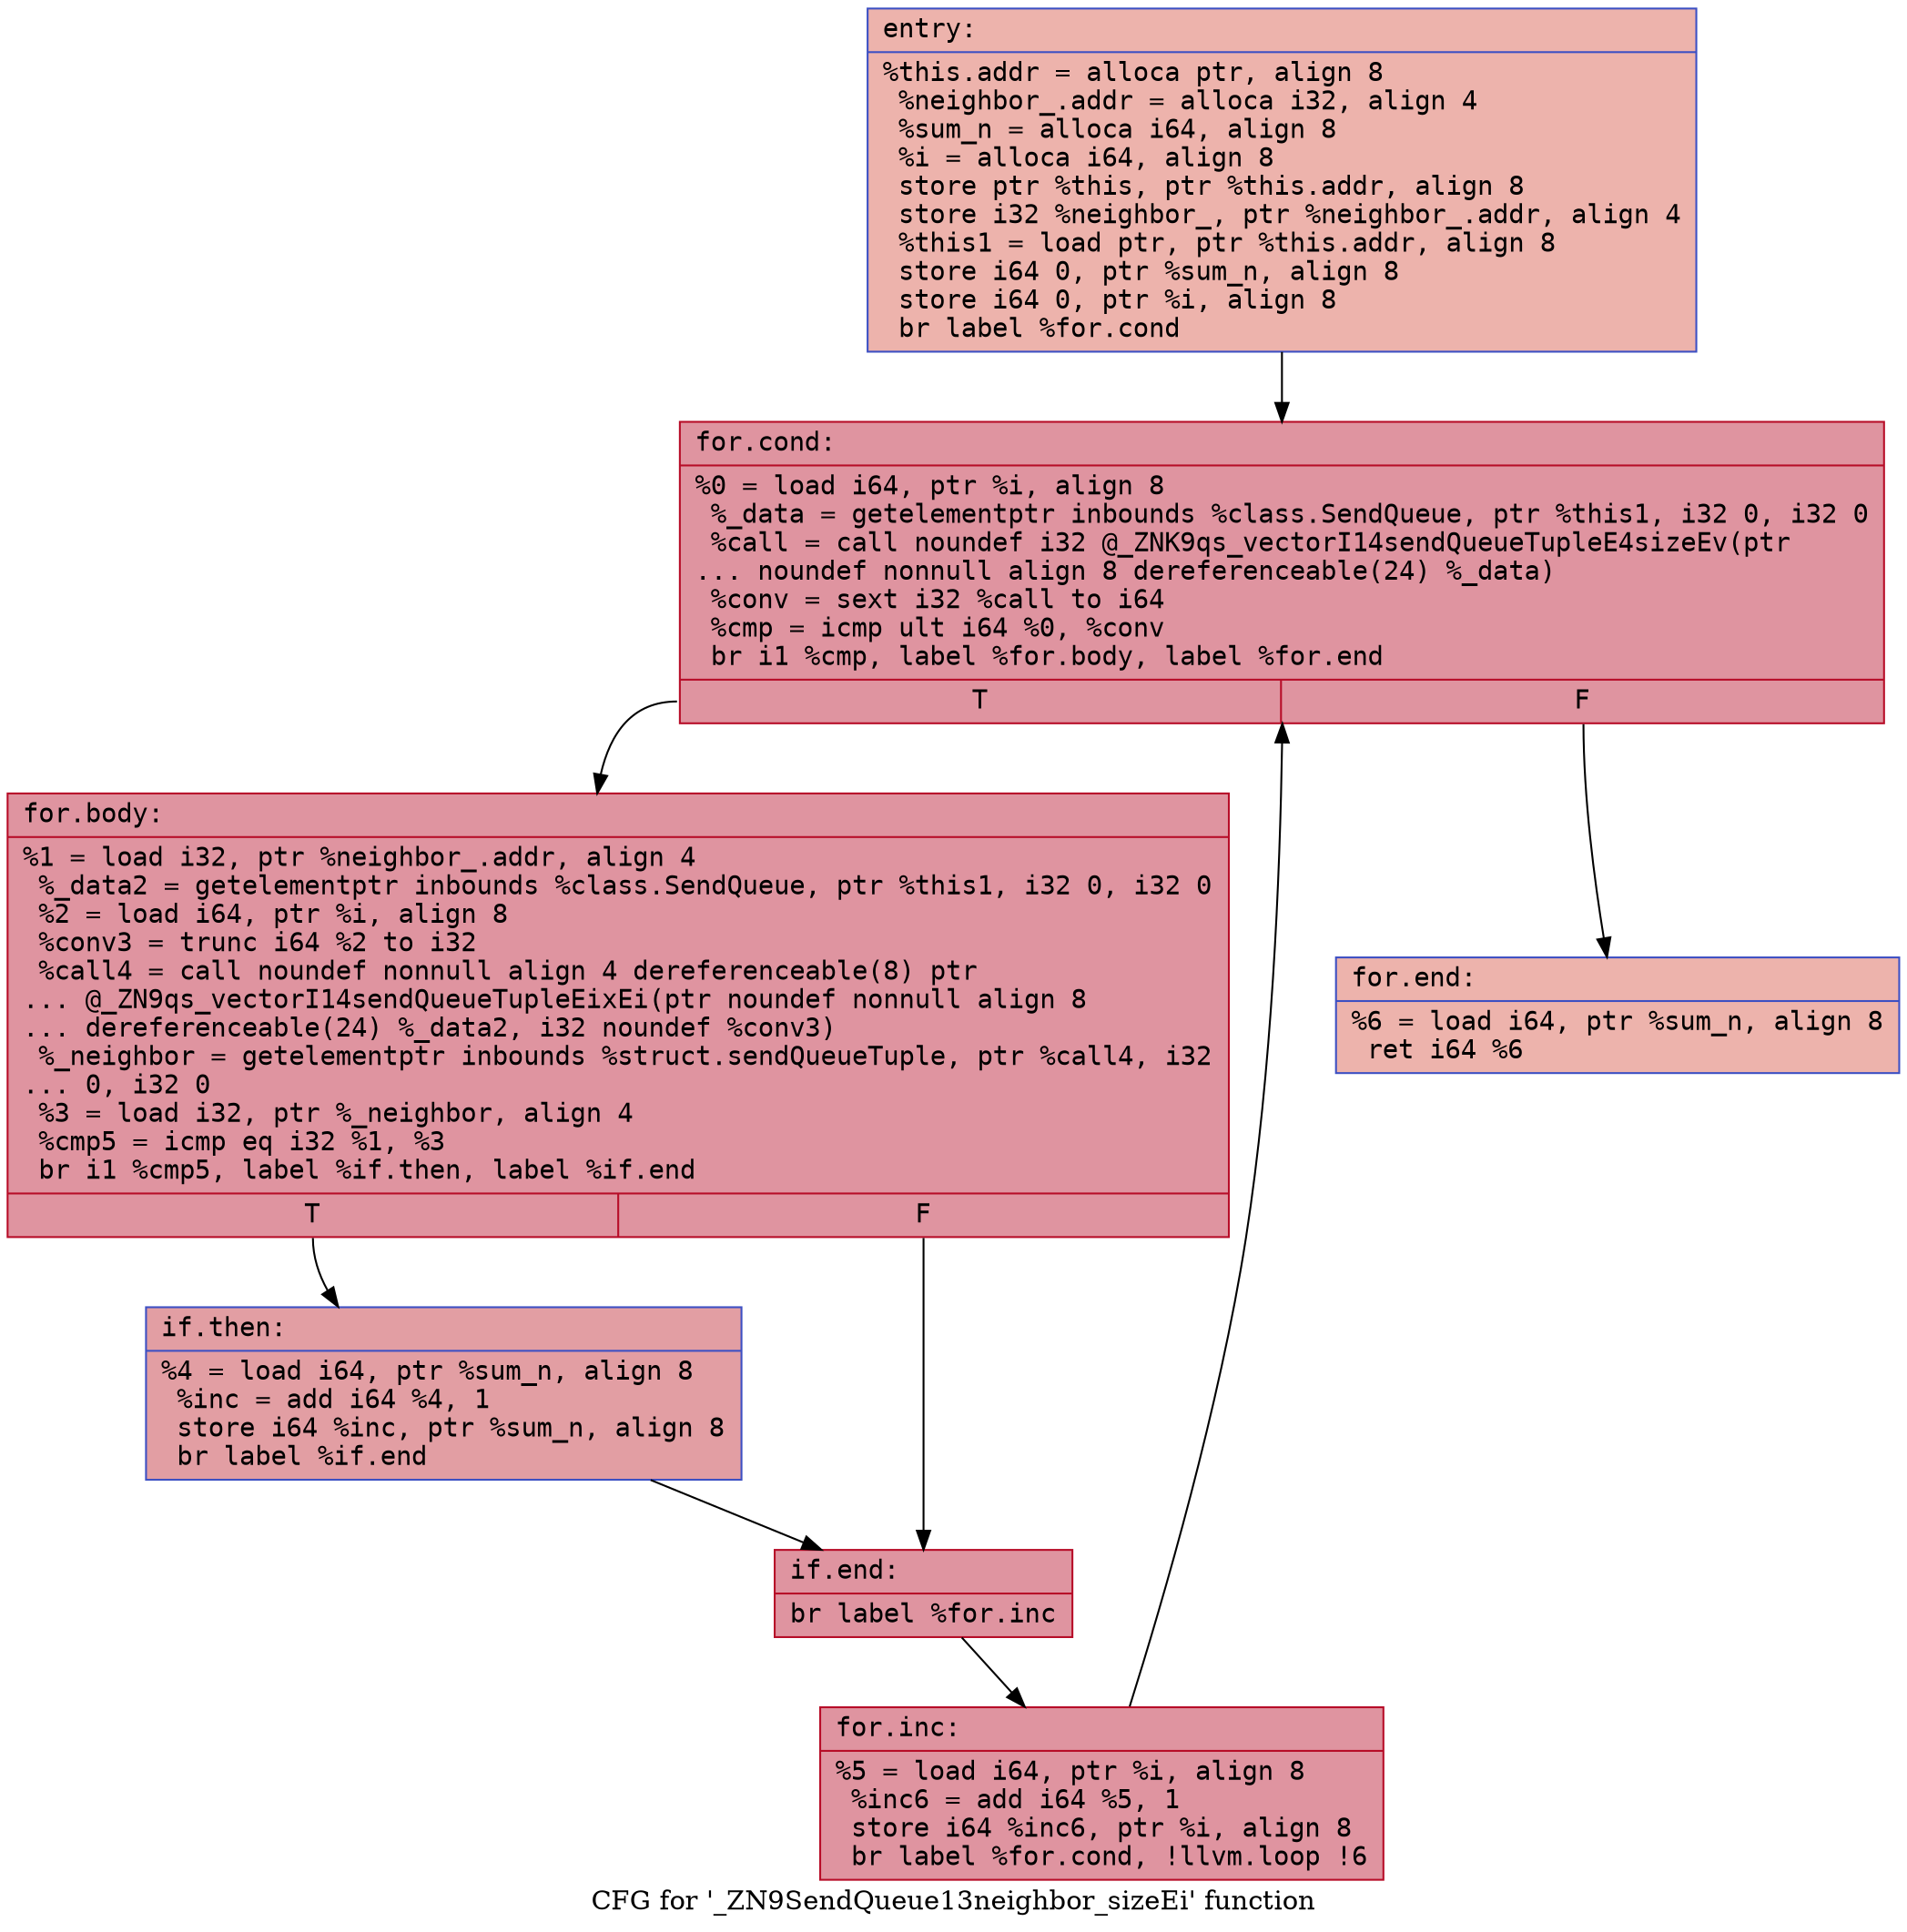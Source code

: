 digraph "CFG for '_ZN9SendQueue13neighbor_sizeEi' function" {
	label="CFG for '_ZN9SendQueue13neighbor_sizeEi' function";

	Node0x55deda390490 [shape=record,color="#3d50c3ff", style=filled, fillcolor="#d6524470" fontname="Courier",label="{entry:\l|  %this.addr = alloca ptr, align 8\l  %neighbor_.addr = alloca i32, align 4\l  %sum_n = alloca i64, align 8\l  %i = alloca i64, align 8\l  store ptr %this, ptr %this.addr, align 8\l  store i32 %neighbor_, ptr %neighbor_.addr, align 4\l  %this1 = load ptr, ptr %this.addr, align 8\l  store i64 0, ptr %sum_n, align 8\l  store i64 0, ptr %i, align 8\l  br label %for.cond\l}"];
	Node0x55deda390490 -> Node0x55deda390ae0[tooltip="entry -> for.cond\nProbability 100.00%" ];
	Node0x55deda390ae0 [shape=record,color="#b70d28ff", style=filled, fillcolor="#b70d2870" fontname="Courier",label="{for.cond:\l|  %0 = load i64, ptr %i, align 8\l  %_data = getelementptr inbounds %class.SendQueue, ptr %this1, i32 0, i32 0\l  %call = call noundef i32 @_ZNK9qs_vectorI14sendQueueTupleE4sizeEv(ptr\l... noundef nonnull align 8 dereferenceable(24) %_data)\l  %conv = sext i32 %call to i64\l  %cmp = icmp ult i64 %0, %conv\l  br i1 %cmp, label %for.body, label %for.end\l|{<s0>T|<s1>F}}"];
	Node0x55deda390ae0:s0 -> Node0x55deda391190[tooltip="for.cond -> for.body\nProbability 96.88%" ];
	Node0x55deda390ae0:s1 -> Node0x55deda3911e0[tooltip="for.cond -> for.end\nProbability 3.12%" ];
	Node0x55deda391190 [shape=record,color="#b70d28ff", style=filled, fillcolor="#b70d2870" fontname="Courier",label="{for.body:\l|  %1 = load i32, ptr %neighbor_.addr, align 4\l  %_data2 = getelementptr inbounds %class.SendQueue, ptr %this1, i32 0, i32 0\l  %2 = load i64, ptr %i, align 8\l  %conv3 = trunc i64 %2 to i32\l  %call4 = call noundef nonnull align 4 dereferenceable(8) ptr\l... @_ZN9qs_vectorI14sendQueueTupleEixEi(ptr noundef nonnull align 8\l... dereferenceable(24) %_data2, i32 noundef %conv3)\l  %_neighbor = getelementptr inbounds %struct.sendQueueTuple, ptr %call4, i32\l... 0, i32 0\l  %3 = load i32, ptr %_neighbor, align 4\l  %cmp5 = icmp eq i32 %1, %3\l  br i1 %cmp5, label %if.then, label %if.end\l|{<s0>T|<s1>F}}"];
	Node0x55deda391190:s0 -> Node0x55deda391a30[tooltip="for.body -> if.then\nProbability 50.00%" ];
	Node0x55deda391190:s1 -> Node0x55deda391b00[tooltip="for.body -> if.end\nProbability 50.00%" ];
	Node0x55deda391a30 [shape=record,color="#3d50c3ff", style=filled, fillcolor="#be242e70" fontname="Courier",label="{if.then:\l|  %4 = load i64, ptr %sum_n, align 8\l  %inc = add i64 %4, 1\l  store i64 %inc, ptr %sum_n, align 8\l  br label %if.end\l}"];
	Node0x55deda391a30 -> Node0x55deda391b00[tooltip="if.then -> if.end\nProbability 100.00%" ];
	Node0x55deda391b00 [shape=record,color="#b70d28ff", style=filled, fillcolor="#b70d2870" fontname="Courier",label="{if.end:\l|  br label %for.inc\l}"];
	Node0x55deda391b00 -> Node0x55deda391ef0[tooltip="if.end -> for.inc\nProbability 100.00%" ];
	Node0x55deda391ef0 [shape=record,color="#b70d28ff", style=filled, fillcolor="#b70d2870" fontname="Courier",label="{for.inc:\l|  %5 = load i64, ptr %i, align 8\l  %inc6 = add i64 %5, 1\l  store i64 %inc6, ptr %i, align 8\l  br label %for.cond, !llvm.loop !6\l}"];
	Node0x55deda391ef0 -> Node0x55deda390ae0[tooltip="for.inc -> for.cond\nProbability 100.00%" ];
	Node0x55deda3911e0 [shape=record,color="#3d50c3ff", style=filled, fillcolor="#d6524470" fontname="Courier",label="{for.end:\l|  %6 = load i64, ptr %sum_n, align 8\l  ret i64 %6\l}"];
}
